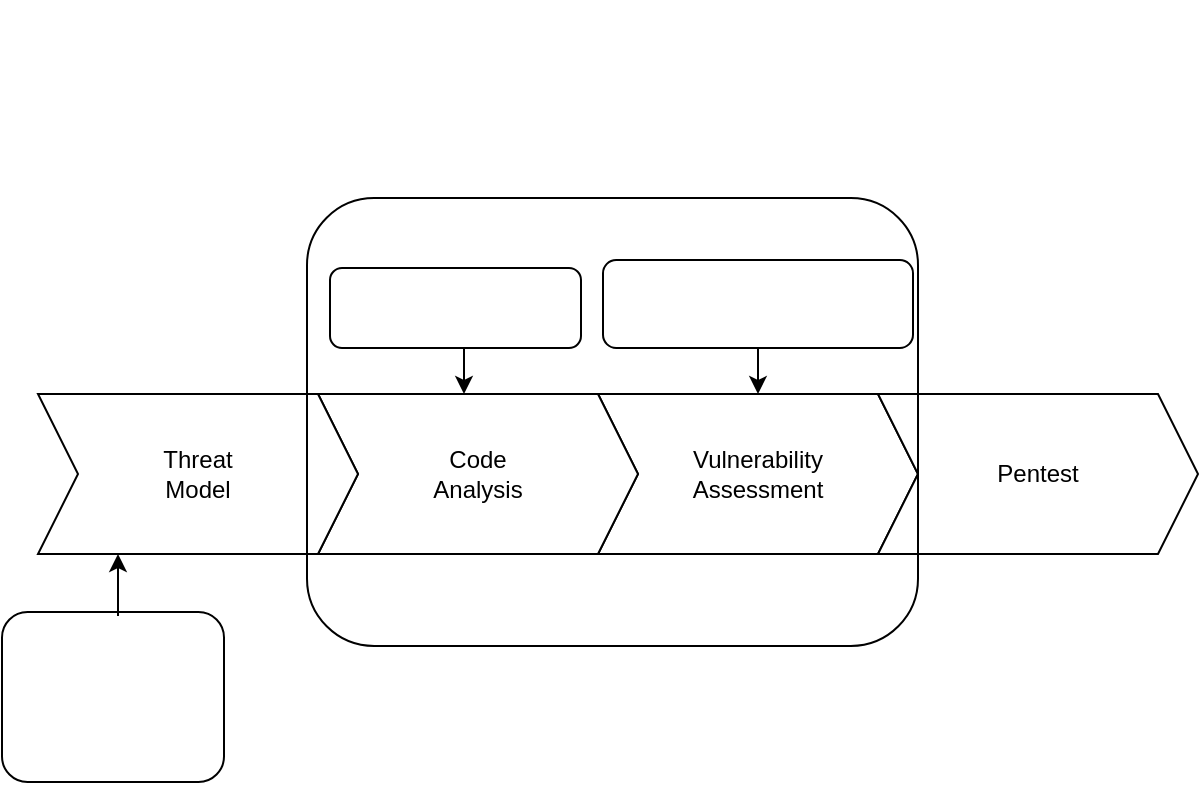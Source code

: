 <mxfile version="12.9.6" type="github" pages="2">
  <diagram id="2gpm0vEYZzf_omFu8xx-" name="Page-1">
    <mxGraphModel dx="782" dy="473" grid="0" gridSize="10" guides="1" tooltips="1" connect="1" arrows="1" fold="1" page="1" pageScale="1" pageWidth="850" pageHeight="1100" math="0" shadow="0">
      <root>
        <mxCell id="0" />
        <mxCell id="1" parent="0" />
        <mxCell id="ENYFrrA6Vx6Qm9GGhEHq-5" value="Vulnerability&lt;br&gt;Assessment" style="shape=step;perimeter=stepPerimeter;whiteSpace=wrap;html=1;fixedSize=1;" vertex="1" parent="1">
          <mxGeometry x="390" y="210" width="160" height="80" as="geometry" />
        </mxCell>
        <mxCell id="ENYFrrA6Vx6Qm9GGhEHq-6" value="Code &lt;br&gt;Analysis" style="shape=step;perimeter=stepPerimeter;whiteSpace=wrap;html=1;fixedSize=1;" vertex="1" parent="1">
          <mxGeometry x="250" y="210" width="160" height="80" as="geometry" />
        </mxCell>
        <mxCell id="ENYFrrA6Vx6Qm9GGhEHq-8" value="Threat &lt;br&gt;Model" style="shape=step;perimeter=stepPerimeter;whiteSpace=wrap;html=1;fixedSize=1;" vertex="1" parent="1">
          <mxGeometry x="110" y="210" width="160" height="80" as="geometry" />
        </mxCell>
        <mxCell id="ENYFrrA6Vx6Qm9GGhEHq-10" value="Pentest" style="shape=step;perimeter=stepPerimeter;whiteSpace=wrap;html=1;fixedSize=1;" vertex="1" parent="1">
          <mxGeometry x="530" y="210" width="160" height="80" as="geometry" />
        </mxCell>
        <mxCell id="ENYFrrA6Vx6Qm9GGhEHq-12" value="" style="shape=image;imageAspect=0;aspect=fixed;verticalLabelPosition=bottom;verticalAlign=top;strokeColor=#000000;fillColor=none;image=https://jenkins.io/images/gsoc/jenkins-gsoc-transparent.png;" vertex="1" parent="1">
          <mxGeometry x="365" y="13" width="82.41" height="99" as="geometry" />
        </mxCell>
        <mxCell id="ENYFrrA6Vx6Qm9GGhEHq-14" value="" style="shape=image;imageAspect=0;aspect=fixed;verticalLabelPosition=bottom;verticalAlign=top;strokeColor=#000000;fillColor=none;image=https://miro.medium.com/max/462/1*s6nP7ee0BgedhkgGMXjObw.png;" vertex="1" parent="1">
          <mxGeometry x="393.57" y="143" width="80.93" height="48" as="geometry" />
        </mxCell>
        <mxCell id="bK6kGeu4vYEj24y2ivXk-1" value="" style="shape=image;imageAspect=0;aspect=fixed;verticalLabelPosition=bottom;verticalAlign=top;strokeColor=#000000;fillColor=none;image=https://2.bp.blogspot.com/-ok98MLVoPgw/WlL9zzFSvlI/AAAAAAAAJ28/rDLmkQ9i4oo9g1FMIECqc3XzJ_Z2a1vPgCLcBGAs/s1600/archerysec_1_photo.png;" vertex="1" parent="1">
          <mxGeometry x="479.5" y="158" width="60.39" height="18" as="geometry" />
        </mxCell>
        <mxCell id="bK6kGeu4vYEj24y2ivXk-3" value="" style="rounded=1;whiteSpace=wrap;html=1;strokeColor=#000000;fillColor=none;" vertex="1" parent="1">
          <mxGeometry x="392.5" y="143" width="155" height="44" as="geometry" />
        </mxCell>
        <mxCell id="bK6kGeu4vYEj24y2ivXk-11" value="" style="endArrow=classic;html=1;exitX=0.5;exitY=1;exitDx=0;exitDy=0;entryX=0.5;entryY=0;entryDx=0;entryDy=0;" edge="1" parent="1" source="bK6kGeu4vYEj24y2ivXk-3" target="ENYFrrA6Vx6Qm9GGhEHq-5">
          <mxGeometry width="50" height="50" relative="1" as="geometry">
            <mxPoint x="375" y="247" as="sourcePoint" />
            <mxPoint x="425" y="197" as="targetPoint" />
          </mxGeometry>
        </mxCell>
        <mxCell id="bK6kGeu4vYEj24y2ivXk-13" value="" style="rounded=1;whiteSpace=wrap;html=1;strokeColor=#000000;fillColor=none;" vertex="1" parent="1">
          <mxGeometry x="256" y="147" width="125.5" height="40" as="geometry" />
        </mxCell>
        <mxCell id="bK6kGeu4vYEj24y2ivXk-14" value="" style="shape=image;imageAspect=0;aspect=fixed;verticalLabelPosition=bottom;verticalAlign=top;strokeColor=#000000;fillColor=none;image=https://www.sonarqube.org/logos/index/sonarqube-logo.png;" vertex="1" parent="1">
          <mxGeometry x="270" y="149" width="90.32" height="33" as="geometry" />
        </mxCell>
        <mxCell id="bK6kGeu4vYEj24y2ivXk-15" value="" style="endArrow=classic;html=1;exitX=0.5;exitY=1;exitDx=0;exitDy=0;entryX=0.5;entryY=0;entryDx=0;entryDy=0;" edge="1" parent="1">
          <mxGeometry width="50" height="50" relative="1" as="geometry">
            <mxPoint x="323" y="187" as="sourcePoint" />
            <mxPoint x="323" y="210" as="targetPoint" />
          </mxGeometry>
        </mxCell>
        <mxCell id="bK6kGeu4vYEj24y2ivXk-16" value="" style="endArrow=classic;html=1;exitX=0.5;exitY=0;exitDx=0;exitDy=0;entryX=0.25;entryY=1;entryDx=0;entryDy=0;" edge="1" parent="1" source="bK6kGeu4vYEj24y2ivXk-18" target="ENYFrrA6Vx6Qm9GGhEHq-8">
          <mxGeometry width="50" height="50" relative="1" as="geometry">
            <mxPoint x="356" y="363" as="sourcePoint" />
            <mxPoint x="190" y="340" as="targetPoint" />
          </mxGeometry>
        </mxCell>
        <mxCell id="bK6kGeu4vYEj24y2ivXk-8" value="" style="rounded=1;whiteSpace=wrap;html=1;strokeColor=#000000;fillColor=none;" vertex="1" parent="1">
          <mxGeometry x="244.5" y="112" width="305.5" height="224" as="geometry" />
        </mxCell>
        <mxCell id="bK6kGeu4vYEj24y2ivXk-17" value="" style="rounded=1;whiteSpace=wrap;html=1;strokeColor=#000000;fillColor=none;" vertex="1" parent="1">
          <mxGeometry x="92" y="319" width="111" height="85" as="geometry" />
        </mxCell>
        <mxCell id="bK6kGeu4vYEj24y2ivXk-18" value="" style="shape=image;imageAspect=0;aspect=fixed;verticalLabelPosition=bottom;verticalAlign=top;strokeColor=#000000;fillColor=none;image=https://threatdragon.org/public/content/images/threatdragon_logo_image.svg;" vertex="1" parent="1">
          <mxGeometry x="110" y="321" width="80" height="80" as="geometry" />
        </mxCell>
      </root>
    </mxGraphModel>
  </diagram>
  <diagram id="VAuRZBIkEKnaNx7a8FYZ" name="Page-2">
    <mxGraphModel dx="782" dy="473" grid="1" gridSize="10" guides="1" tooltips="1" connect="1" arrows="1" fold="1" page="1" pageScale="1" pageWidth="850" pageHeight="1100" math="0" shadow="0">
      <root>
        <mxCell id="sfuaAZie1vmvzIdmZwaw-0" />
        <mxCell id="sfuaAZie1vmvzIdmZwaw-1" parent="sfuaAZie1vmvzIdmZwaw-0" />
      </root>
    </mxGraphModel>
  </diagram>
</mxfile>
